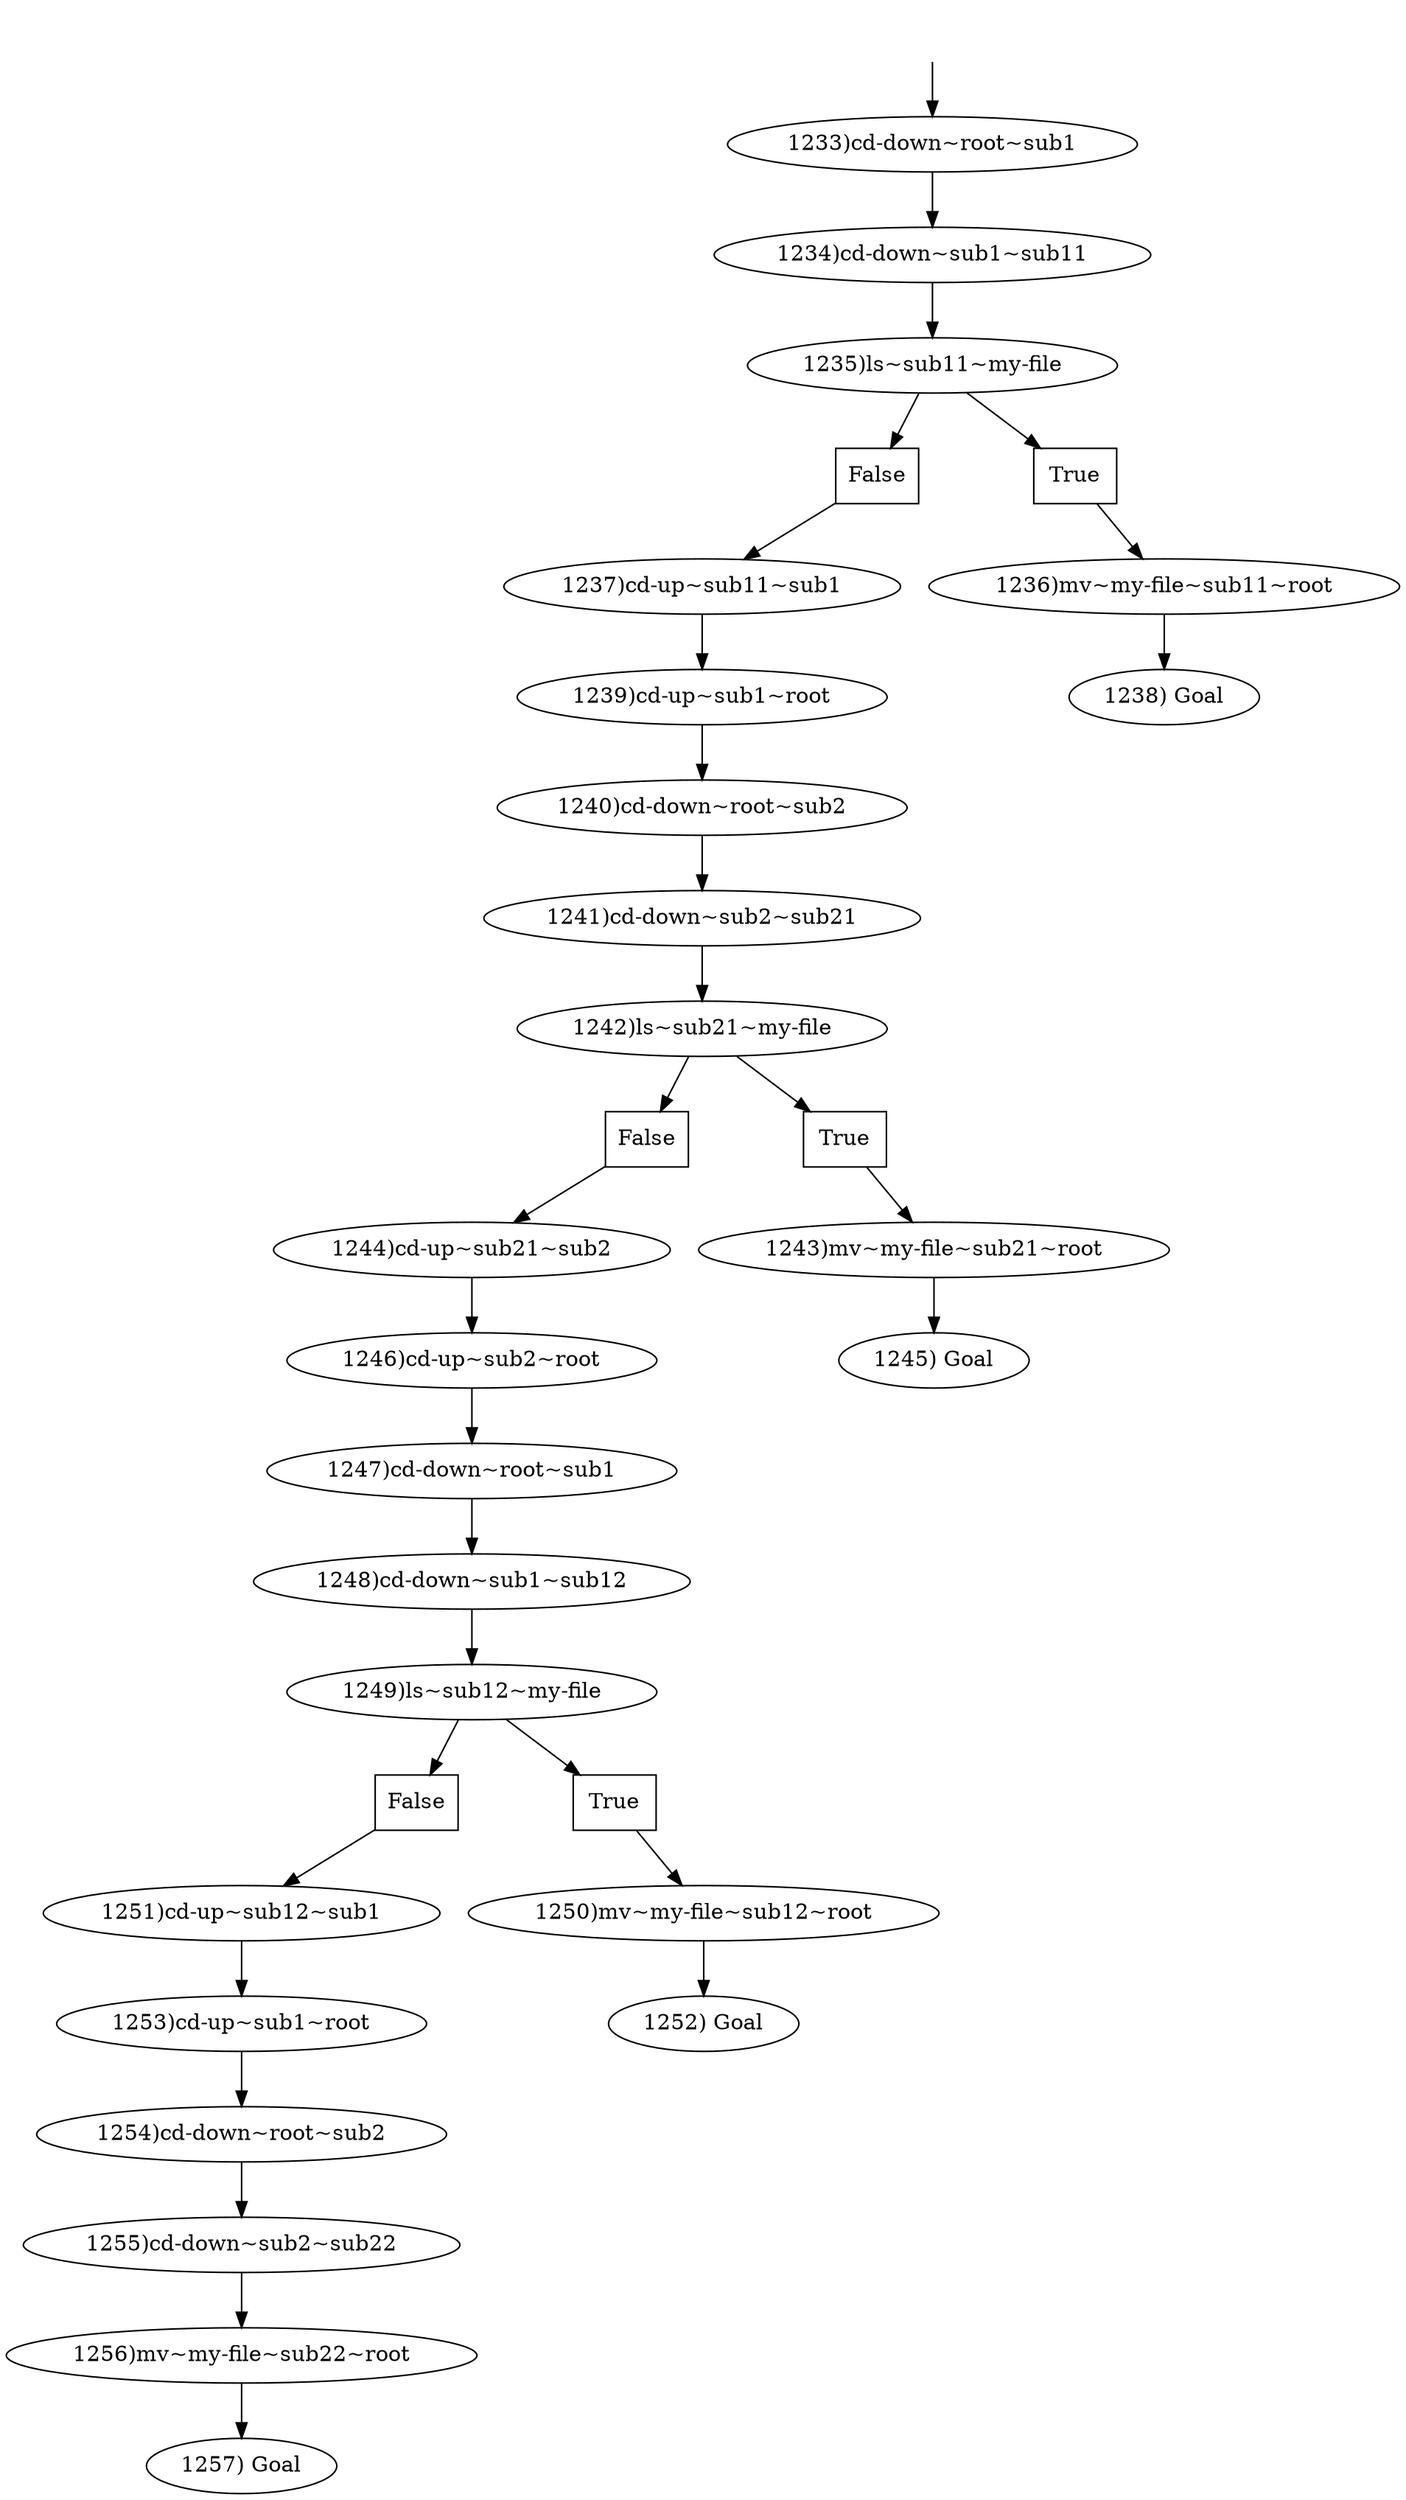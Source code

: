 digraph contingent_plan {
	_nil [style="invis"];
	0 [label="1233)cd-down~root~sub1"];
	1 [label="1234)cd-down~sub1~sub11"];
	2 [label="1235)ls~sub11~my-file"];
	5 [label="1236)mv~my-file~sub11~root"];
	6 [label="1237)cd-up~sub11~sub1"];
	7 [label="1238) Goal"];
	8 [label="1239)cd-up~sub1~root"];
	9 [label="1240)cd-down~root~sub2"];
	10 [label="1241)cd-down~sub2~sub21"];
	11 [label="1242)ls~sub21~my-file"];
	14 [label="1243)mv~my-file~sub21~root"];
	15 [label="1244)cd-up~sub21~sub2"];
	16 [label="1245) Goal"];
	17 [label="1246)cd-up~sub2~root"];
	18 [label="1247)cd-down~root~sub1"];
	19 [label="1248)cd-down~sub1~sub12"];
	20 [label="1249)ls~sub12~my-file"];
	23 [label="1250)mv~my-file~sub12~root"];
	24 [label="1251)cd-up~sub12~sub1"];
	25 [label="1252) Goal"];
	26 [label="1253)cd-up~sub1~root"];
	27 [label="1254)cd-down~root~sub2"];
	28 [label="1255)cd-down~sub2~sub22"];
	29 [label="1256)mv~my-file~sub22~root"];
	30 [label="1257) Goal"];
	3 [label="False" ,shape="box"];
	4 [label="True" ,shape="box"];
	12 [label="False" ,shape="box"];
	13 [label="True" ,shape="box"];
	21 [label="False" ,shape="box"];
	22 [label="True" ,shape="box"];
	2 -> 3;
	3 -> 6;
	2 -> 4;
	4 -> 5;
	5 -> 7;
	11 -> 12;
	12 -> 15;
	11 -> 13;
	13 -> 14;
	14 -> 16;
	20 -> 21;
	21 -> 24;
	20 -> 22;
	22 -> 23;
	23 -> 25;
	29 -> 30;
	28 -> 29;
	27 -> 28;
	26 -> 27;
	24 -> 26;
	19 -> 20;
	18 -> 19;
	17 -> 18;
	15 -> 17;
	10 -> 11;
	9 -> 10;
	8 -> 9;
	6 -> 8;
	1 -> 2;
	0 -> 1;
	_nil -> 0 [label=""];
}
